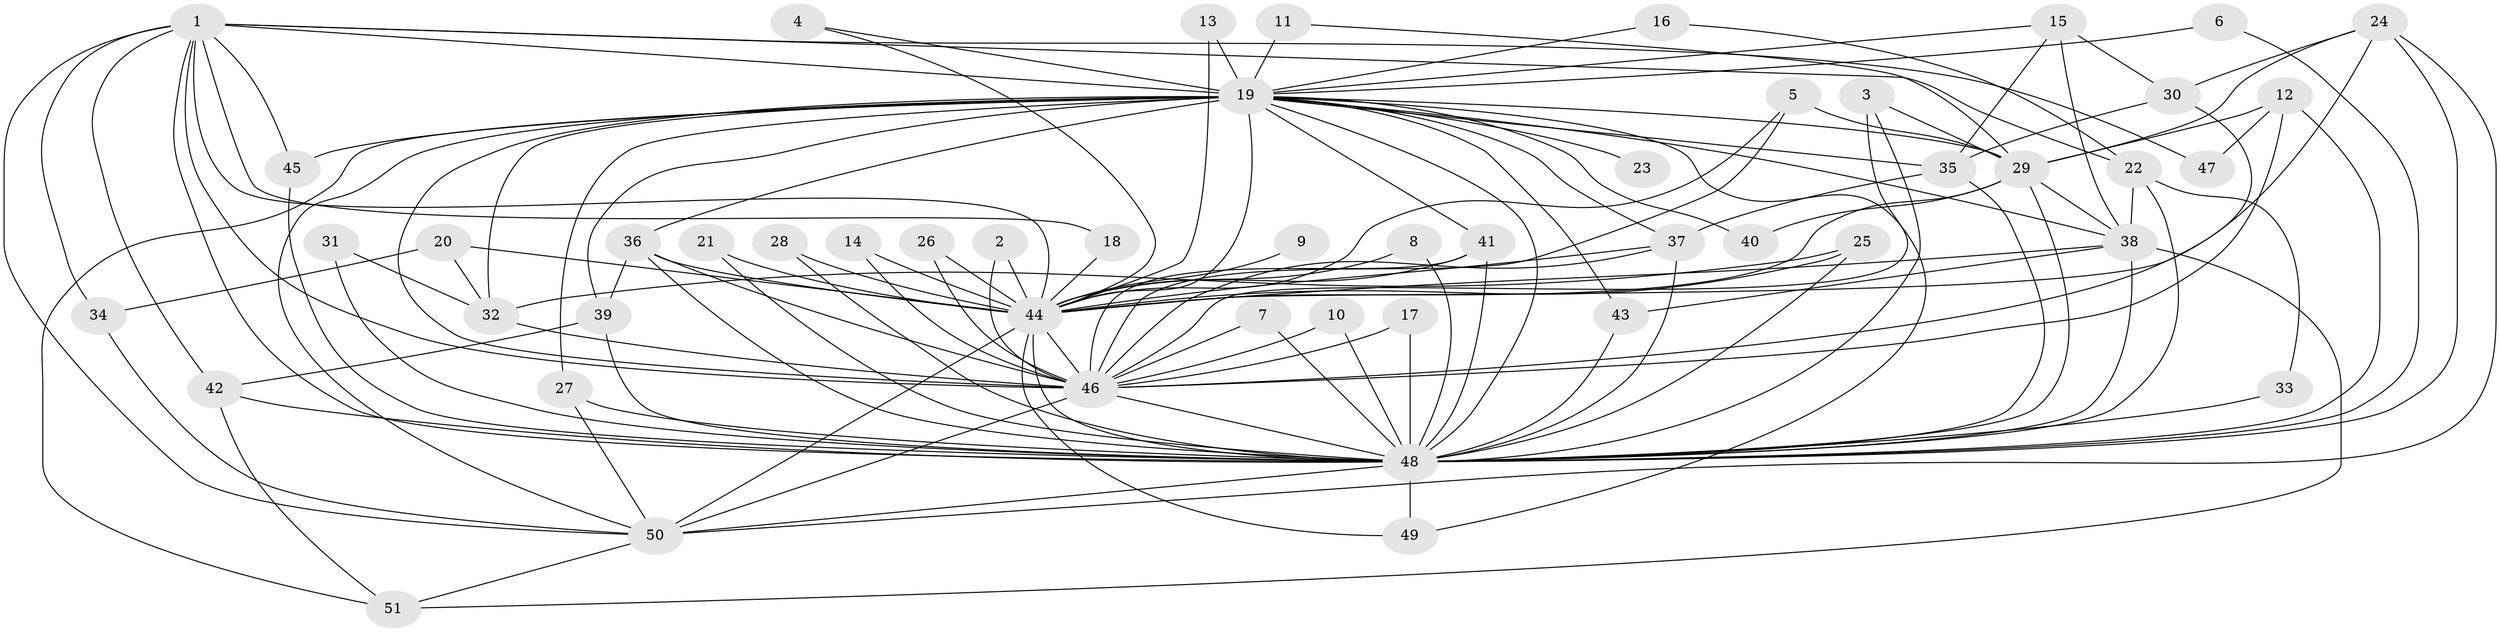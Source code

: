 // original degree distribution, {20: 0.00980392156862745, 26: 0.00980392156862745, 16: 0.00980392156862745, 23: 0.00980392156862745, 14: 0.00980392156862745, 25: 0.00980392156862745, 19: 0.00980392156862745, 17: 0.00980392156862745, 21: 0.0196078431372549, 2: 0.4803921568627451, 3: 0.2549019607843137, 4: 0.11764705882352941, 8: 0.0196078431372549, 6: 0.00980392156862745, 5: 0.0196078431372549}
// Generated by graph-tools (version 1.1) at 2025/49/03/09/25 03:49:41]
// undirected, 51 vertices, 132 edges
graph export_dot {
graph [start="1"]
  node [color=gray90,style=filled];
  1;
  2;
  3;
  4;
  5;
  6;
  7;
  8;
  9;
  10;
  11;
  12;
  13;
  14;
  15;
  16;
  17;
  18;
  19;
  20;
  21;
  22;
  23;
  24;
  25;
  26;
  27;
  28;
  29;
  30;
  31;
  32;
  33;
  34;
  35;
  36;
  37;
  38;
  39;
  40;
  41;
  42;
  43;
  44;
  45;
  46;
  47;
  48;
  49;
  50;
  51;
  1 -- 18 [weight=1.0];
  1 -- 19 [weight=3.0];
  1 -- 22 [weight=1.0];
  1 -- 34 [weight=1.0];
  1 -- 42 [weight=1.0];
  1 -- 44 [weight=2.0];
  1 -- 45 [weight=1.0];
  1 -- 46 [weight=2.0];
  1 -- 47 [weight=1.0];
  1 -- 48 [weight=2.0];
  1 -- 50 [weight=1.0];
  2 -- 44 [weight=1.0];
  2 -- 46 [weight=1.0];
  3 -- 29 [weight=1.0];
  3 -- 46 [weight=1.0];
  3 -- 48 [weight=1.0];
  4 -- 19 [weight=1.0];
  4 -- 44 [weight=1.0];
  5 -- 29 [weight=1.0];
  5 -- 44 [weight=1.0];
  5 -- 46 [weight=1.0];
  6 -- 19 [weight=1.0];
  6 -- 48 [weight=1.0];
  7 -- 46 [weight=1.0];
  7 -- 48 [weight=1.0];
  8 -- 44 [weight=1.0];
  8 -- 48 [weight=1.0];
  9 -- 44 [weight=1.0];
  10 -- 46 [weight=1.0];
  10 -- 48 [weight=1.0];
  11 -- 19 [weight=1.0];
  11 -- 29 [weight=1.0];
  12 -- 29 [weight=1.0];
  12 -- 46 [weight=1.0];
  12 -- 47 [weight=1.0];
  12 -- 48 [weight=1.0];
  13 -- 19 [weight=1.0];
  13 -- 44 [weight=1.0];
  14 -- 44 [weight=1.0];
  14 -- 46 [weight=1.0];
  15 -- 19 [weight=1.0];
  15 -- 30 [weight=1.0];
  15 -- 35 [weight=1.0];
  15 -- 38 [weight=1.0];
  16 -- 19 [weight=1.0];
  16 -- 22 [weight=1.0];
  17 -- 46 [weight=1.0];
  17 -- 48 [weight=1.0];
  18 -- 44 [weight=2.0];
  19 -- 23 [weight=1.0];
  19 -- 27 [weight=1.0];
  19 -- 29 [weight=1.0];
  19 -- 32 [weight=3.0];
  19 -- 35 [weight=1.0];
  19 -- 36 [weight=1.0];
  19 -- 37 [weight=1.0];
  19 -- 38 [weight=1.0];
  19 -- 39 [weight=1.0];
  19 -- 40 [weight=2.0];
  19 -- 41 [weight=2.0];
  19 -- 43 [weight=1.0];
  19 -- 44 [weight=6.0];
  19 -- 45 [weight=2.0];
  19 -- 46 [weight=3.0];
  19 -- 48 [weight=6.0];
  19 -- 49 [weight=1.0];
  19 -- 50 [weight=3.0];
  19 -- 51 [weight=1.0];
  20 -- 32 [weight=1.0];
  20 -- 34 [weight=1.0];
  20 -- 44 [weight=1.0];
  21 -- 44 [weight=1.0];
  21 -- 48 [weight=1.0];
  22 -- 33 [weight=1.0];
  22 -- 38 [weight=1.0];
  22 -- 48 [weight=1.0];
  24 -- 29 [weight=1.0];
  24 -- 30 [weight=1.0];
  24 -- 44 [weight=2.0];
  24 -- 48 [weight=1.0];
  24 -- 50 [weight=2.0];
  25 -- 32 [weight=1.0];
  25 -- 44 [weight=1.0];
  25 -- 48 [weight=1.0];
  26 -- 44 [weight=1.0];
  26 -- 46 [weight=1.0];
  27 -- 48 [weight=2.0];
  27 -- 50 [weight=1.0];
  28 -- 44 [weight=1.0];
  28 -- 48 [weight=1.0];
  29 -- 38 [weight=1.0];
  29 -- 40 [weight=1.0];
  29 -- 44 [weight=1.0];
  29 -- 48 [weight=1.0];
  30 -- 35 [weight=1.0];
  30 -- 46 [weight=2.0];
  31 -- 32 [weight=1.0];
  31 -- 48 [weight=1.0];
  32 -- 46 [weight=2.0];
  33 -- 48 [weight=1.0];
  34 -- 50 [weight=1.0];
  35 -- 37 [weight=1.0];
  35 -- 48 [weight=1.0];
  36 -- 39 [weight=1.0];
  36 -- 44 [weight=1.0];
  36 -- 46 [weight=1.0];
  36 -- 48 [weight=1.0];
  37 -- 44 [weight=1.0];
  37 -- 46 [weight=1.0];
  37 -- 48 [weight=1.0];
  38 -- 43 [weight=1.0];
  38 -- 44 [weight=1.0];
  38 -- 48 [weight=2.0];
  38 -- 51 [weight=1.0];
  39 -- 42 [weight=1.0];
  39 -- 48 [weight=1.0];
  41 -- 44 [weight=1.0];
  41 -- 46 [weight=1.0];
  41 -- 48 [weight=1.0];
  42 -- 48 [weight=1.0];
  42 -- 51 [weight=1.0];
  43 -- 48 [weight=1.0];
  44 -- 46 [weight=2.0];
  44 -- 48 [weight=4.0];
  44 -- 49 [weight=1.0];
  44 -- 50 [weight=2.0];
  45 -- 48 [weight=1.0];
  46 -- 48 [weight=2.0];
  46 -- 50 [weight=1.0];
  48 -- 49 [weight=1.0];
  48 -- 50 [weight=2.0];
  50 -- 51 [weight=1.0];
}
